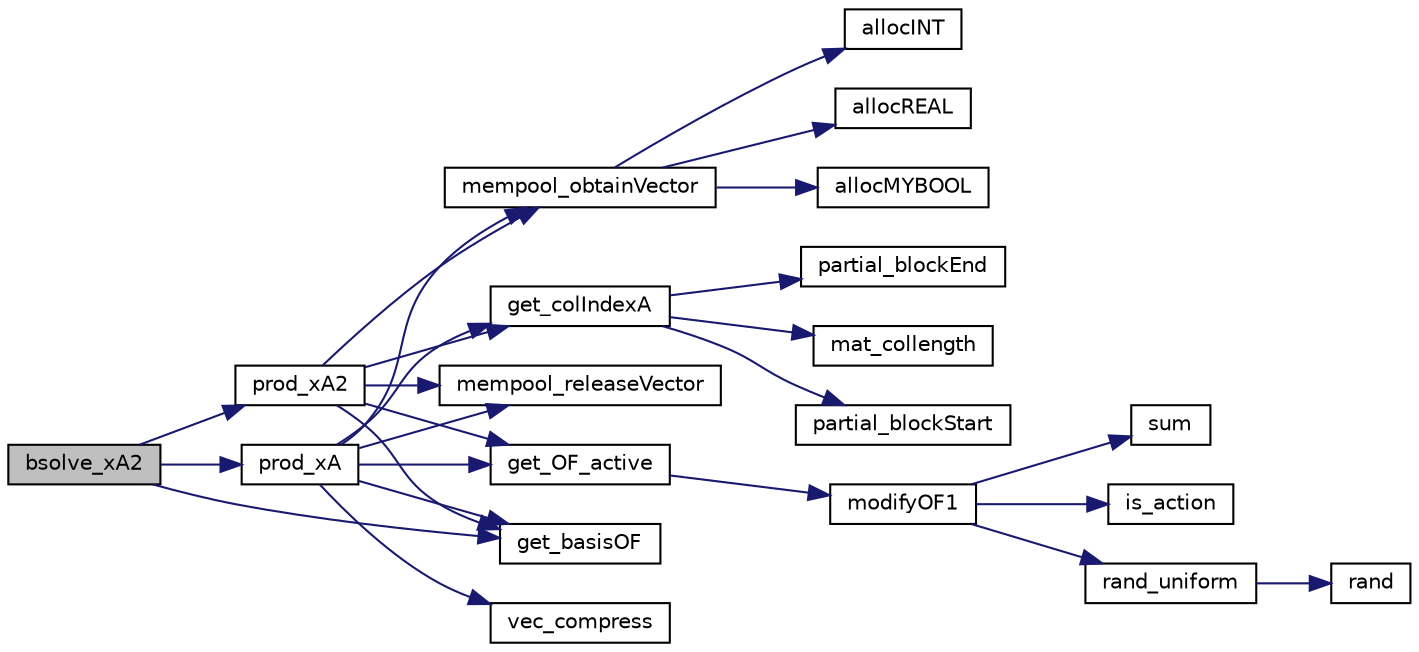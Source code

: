 digraph "bsolve_xA2"
{
  edge [fontname="Helvetica",fontsize="10",labelfontname="Helvetica",labelfontsize="10"];
  node [fontname="Helvetica",fontsize="10",shape=record];
  rankdir="LR";
  Node329 [label="bsolve_xA2",height=0.2,width=0.4,color="black", fillcolor="grey75", style="filled", fontcolor="black"];
  Node329 -> Node330 [color="midnightblue",fontsize="10",style="solid",fontname="Helvetica"];
  Node330 [label="prod_xA",height=0.2,width=0.4,color="black", fillcolor="white", style="filled",URL="$dc/d9a/lp__matrix_8c.html#af9acadda0286df191bd2b08c7811336b"];
  Node330 -> Node331 [color="midnightblue",fontsize="10",style="solid",fontname="Helvetica"];
  Node331 [label="mempool_obtainVector",height=0.2,width=0.4,color="black", fillcolor="white", style="filled",URL="$d9/d18/lp__utils_8c.html#a233b90f38c3d8ee45f68c6cf2a52f6c7"];
  Node331 -> Node332 [color="midnightblue",fontsize="10",style="solid",fontname="Helvetica"];
  Node332 [label="allocMYBOOL",height=0.2,width=0.4,color="black", fillcolor="white", style="filled",URL="$d9/d18/lp__utils_8c.html#a0f35a721d2c3a4beea00b2840c2bea30"];
  Node331 -> Node333 [color="midnightblue",fontsize="10",style="solid",fontname="Helvetica"];
  Node333 [label="allocINT",height=0.2,width=0.4,color="black", fillcolor="white", style="filled",URL="$d9/d18/lp__utils_8c.html#a2081b8e14a0691b7e3931fa280ad9e63"];
  Node331 -> Node334 [color="midnightblue",fontsize="10",style="solid",fontname="Helvetica"];
  Node334 [label="allocREAL",height=0.2,width=0.4,color="black", fillcolor="white", style="filled",URL="$d9/d18/lp__utils_8c.html#a7b25e1f9aee74052b4b6df28443ebf48"];
  Node330 -> Node335 [color="midnightblue",fontsize="10",style="solid",fontname="Helvetica"];
  Node335 [label="get_colIndexA",height=0.2,width=0.4,color="black", fillcolor="white", style="filled",URL="$dc/d9a/lp__matrix_8c.html#a00e1a47f99bafc7bc525936719053bb6"];
  Node335 -> Node336 [color="midnightblue",fontsize="10",style="solid",fontname="Helvetica"];
  Node336 [label="partial_blockStart",height=0.2,width=0.4,color="black", fillcolor="white", style="filled",URL="$d2/d46/lp__price_8c.html#aad871e7628dd08ee91e5186e24673d5a"];
  Node335 -> Node337 [color="midnightblue",fontsize="10",style="solid",fontname="Helvetica"];
  Node337 [label="partial_blockEnd",height=0.2,width=0.4,color="black", fillcolor="white", style="filled",URL="$d2/d46/lp__price_8c.html#a6494d316c18292fc4f62ad39591a383a"];
  Node335 -> Node338 [color="midnightblue",fontsize="10",style="solid",fontname="Helvetica"];
  Node338 [label="mat_collength",height=0.2,width=0.4,color="black", fillcolor="white", style="filled",URL="$dc/d9a/lp__matrix_8c.html#a258da1c9a3b1fedd9704451f7ab7e6f4"];
  Node330 -> Node339 [color="midnightblue",fontsize="10",style="solid",fontname="Helvetica"];
  Node339 [label="mempool_releaseVector",height=0.2,width=0.4,color="black", fillcolor="white", style="filled",URL="$d9/d18/lp__utils_8c.html#a0e98bd3eae05375391aa13a79dc248f9"];
  Node330 -> Node340 [color="midnightblue",fontsize="10",style="solid",fontname="Helvetica"];
  Node340 [label="vec_compress",height=0.2,width=0.4,color="black", fillcolor="white", style="filled",URL="$dc/d9a/lp__matrix_8c.html#a1236d2af75570c5f158edcc0583233a5"];
  Node330 -> Node341 [color="midnightblue",fontsize="10",style="solid",fontname="Helvetica"];
  Node341 [label="get_OF_active",height=0.2,width=0.4,color="black", fillcolor="white", style="filled",URL="$d4/d79/lp__lib_8c.html#aaf55ff4edccac8bf6e8f9345d46e8e50"];
  Node341 -> Node342 [color="midnightblue",fontsize="10",style="solid",fontname="Helvetica"];
  Node342 [label="modifyOF1",height=0.2,width=0.4,color="black", fillcolor="white", style="filled",URL="$d4/d79/lp__lib_8c.html#ab7ca78899eb41290218393c326a50fc9"];
  Node342 -> Node343 [color="midnightblue",fontsize="10",style="solid",fontname="Helvetica"];
  Node343 [label="sum",height=0.2,width=0.4,color="black", fillcolor="white", style="filled",URL="$dd/d3c/examplehs071_8m.html#ad1d7e10c2dad1043eb0e1b51f99f1b31"];
  Node342 -> Node344 [color="midnightblue",fontsize="10",style="solid",fontname="Helvetica"];
  Node344 [label="is_action",height=0.2,width=0.4,color="black", fillcolor="white", style="filled",URL="$d4/d79/lp__lib_8c.html#a4be8ef3ce8562e3cb31c64fd17a091b5"];
  Node342 -> Node345 [color="midnightblue",fontsize="10",style="solid",fontname="Helvetica"];
  Node345 [label="rand_uniform",height=0.2,width=0.4,color="black", fillcolor="white", style="filled",URL="$d9/d18/lp__utils_8c.html#ad5a62af680804bed43221ee0bfde543b"];
  Node345 -> Node346 [color="midnightblue",fontsize="10",style="solid",fontname="Helvetica"];
  Node346 [label="rand",height=0.2,width=0.4,color="black", fillcolor="white", style="filled",URL="$de/d3e/examplelasso_8m.html#a8c017ea44a7e8f824bf2149b1b209334"];
  Node330 -> Node347 [color="midnightblue",fontsize="10",style="solid",fontname="Helvetica"];
  Node347 [label="get_basisOF",height=0.2,width=0.4,color="black", fillcolor="white", style="filled",URL="$d4/d79/lp__lib_8c.html#a1cfe6e6d89b2bd0ab58d3fa4f41db876"];
  Node329 -> Node347 [color="midnightblue",fontsize="10",style="solid",fontname="Helvetica"];
  Node329 -> Node348 [color="midnightblue",fontsize="10",style="solid",fontname="Helvetica"];
  Node348 [label="prod_xA2",height=0.2,width=0.4,color="black", fillcolor="white", style="filled",URL="$dc/d9a/lp__matrix_8c.html#aa1da2f4aedeaee78fffe05110935f7ab"];
  Node348 -> Node331 [color="midnightblue",fontsize="10",style="solid",fontname="Helvetica"];
  Node348 -> Node335 [color="midnightblue",fontsize="10",style="solid",fontname="Helvetica"];
  Node348 -> Node339 [color="midnightblue",fontsize="10",style="solid",fontname="Helvetica"];
  Node348 -> Node341 [color="midnightblue",fontsize="10",style="solid",fontname="Helvetica"];
  Node348 -> Node347 [color="midnightblue",fontsize="10",style="solid",fontname="Helvetica"];
}
